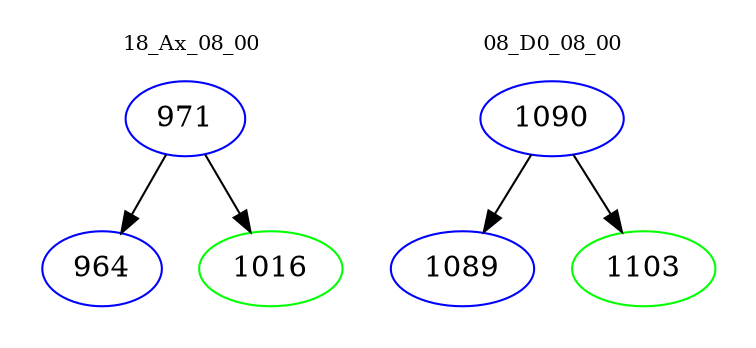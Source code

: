 digraph{
subgraph cluster_0 {
color = white
label = "18_Ax_08_00";
fontsize=10;
T0_971 [label="971", color="blue"]
T0_971 -> T0_964 [color="black"]
T0_964 [label="964", color="blue"]
T0_971 -> T0_1016 [color="black"]
T0_1016 [label="1016", color="green"]
}
subgraph cluster_1 {
color = white
label = "08_D0_08_00";
fontsize=10;
T1_1090 [label="1090", color="blue"]
T1_1090 -> T1_1089 [color="black"]
T1_1089 [label="1089", color="blue"]
T1_1090 -> T1_1103 [color="black"]
T1_1103 [label="1103", color="green"]
}
}
